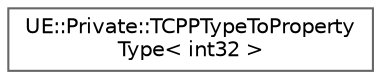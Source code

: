digraph "Graphical Class Hierarchy"
{
 // INTERACTIVE_SVG=YES
 // LATEX_PDF_SIZE
  bgcolor="transparent";
  edge [fontname=Helvetica,fontsize=10,labelfontname=Helvetica,labelfontsize=10];
  node [fontname=Helvetica,fontsize=10,shape=box,height=0.2,width=0.4];
  rankdir="LR";
  Node0 [id="Node000000",label="UE::Private::TCPPTypeToProperty\lType\< int32 \>",height=0.2,width=0.4,color="grey40", fillcolor="white", style="filled",URL="$d3/d7c/structUE_1_1Private_1_1TCPPTypeToPropertyType_3_01int32_01_4.html",tooltip=" "];
}
